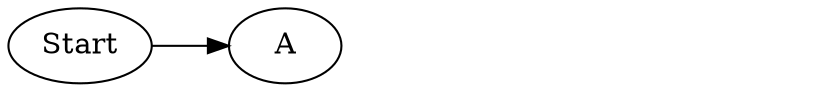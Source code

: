 digraph {
    rankdir=LR

    Start[class="extremity"]
    Goal[class="extremity" style="invis"]

    A[label="A" class="start"]
    GA[label="G[A]" class="goal" style="invis"]

    A -> GA[label="pure" style="invis"]

    Start -> A[class="start"]
    GA -> Goal[class="goal" style="invis"]
}
